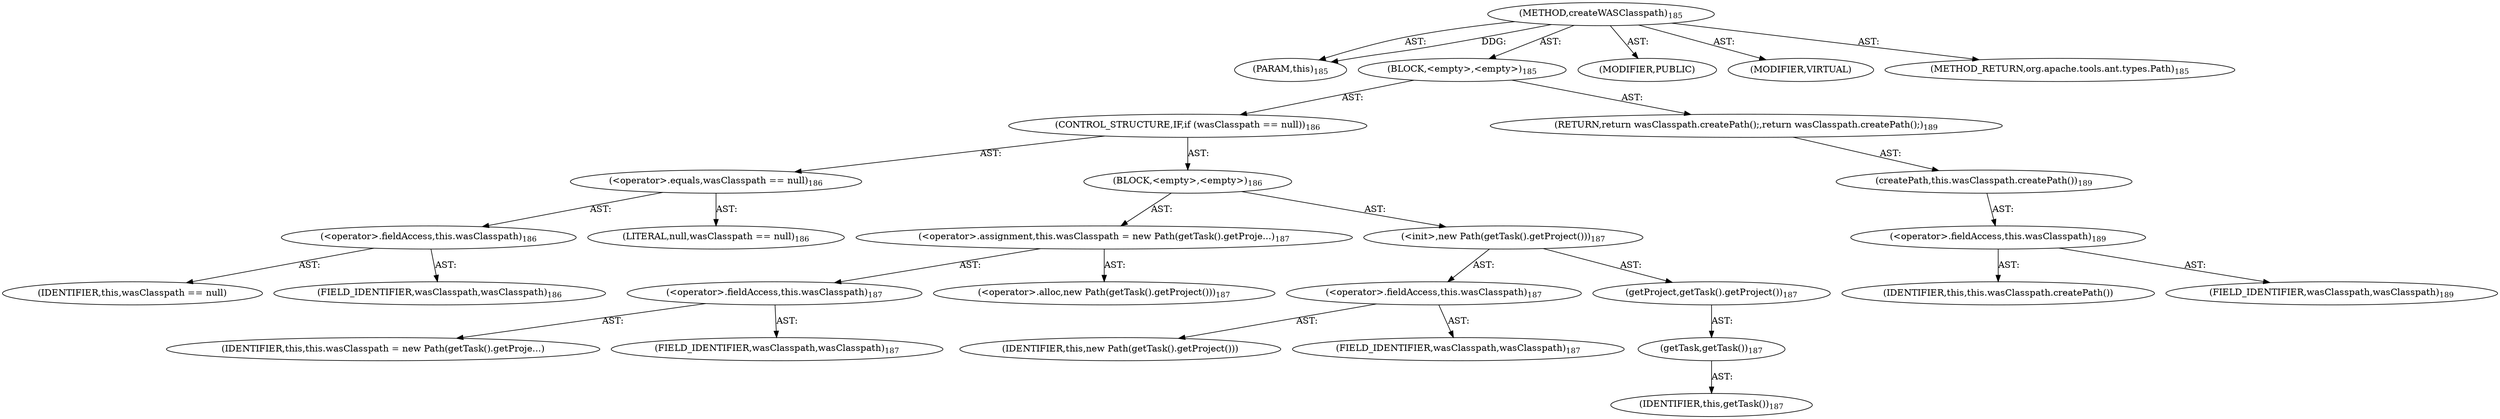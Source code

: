 digraph "createWASClasspath" {  
"111669149698" [label = <(METHOD,createWASClasspath)<SUB>185</SUB>> ]
"115964116992" [label = <(PARAM,this)<SUB>185</SUB>> ]
"25769803778" [label = <(BLOCK,&lt;empty&gt;,&lt;empty&gt;)<SUB>185</SUB>> ]
"47244640256" [label = <(CONTROL_STRUCTURE,IF,if (wasClasspath == null))<SUB>186</SUB>> ]
"30064771075" [label = <(&lt;operator&gt;.equals,wasClasspath == null)<SUB>186</SUB>> ]
"30064771076" [label = <(&lt;operator&gt;.fieldAccess,this.wasClasspath)<SUB>186</SUB>> ]
"68719476801" [label = <(IDENTIFIER,this,wasClasspath == null)> ]
"55834574848" [label = <(FIELD_IDENTIFIER,wasClasspath,wasClasspath)<SUB>186</SUB>> ]
"90194313226" [label = <(LITERAL,null,wasClasspath == null)<SUB>186</SUB>> ]
"25769803779" [label = <(BLOCK,&lt;empty&gt;,&lt;empty&gt;)<SUB>186</SUB>> ]
"30064771077" [label = <(&lt;operator&gt;.assignment,this.wasClasspath = new Path(getTask().getProje...)<SUB>187</SUB>> ]
"30064771078" [label = <(&lt;operator&gt;.fieldAccess,this.wasClasspath)<SUB>187</SUB>> ]
"68719476802" [label = <(IDENTIFIER,this,this.wasClasspath = new Path(getTask().getProje...)> ]
"55834574849" [label = <(FIELD_IDENTIFIER,wasClasspath,wasClasspath)<SUB>187</SUB>> ]
"30064771079" [label = <(&lt;operator&gt;.alloc,new Path(getTask().getProject()))<SUB>187</SUB>> ]
"30064771080" [label = <(&lt;init&gt;,new Path(getTask().getProject()))<SUB>187</SUB>> ]
"30064771081" [label = <(&lt;operator&gt;.fieldAccess,this.wasClasspath)<SUB>187</SUB>> ]
"68719476803" [label = <(IDENTIFIER,this,new Path(getTask().getProject()))> ]
"55834574850" [label = <(FIELD_IDENTIFIER,wasClasspath,wasClasspath)<SUB>187</SUB>> ]
"30064771082" [label = <(getProject,getTask().getProject())<SUB>187</SUB>> ]
"30064771083" [label = <(getTask,getTask())<SUB>187</SUB>> ]
"68719476736" [label = <(IDENTIFIER,this,getTask())<SUB>187</SUB>> ]
"146028888065" [label = <(RETURN,return wasClasspath.createPath();,return wasClasspath.createPath();)<SUB>189</SUB>> ]
"30064771084" [label = <(createPath,this.wasClasspath.createPath())<SUB>189</SUB>> ]
"30064771085" [label = <(&lt;operator&gt;.fieldAccess,this.wasClasspath)<SUB>189</SUB>> ]
"68719476804" [label = <(IDENTIFIER,this,this.wasClasspath.createPath())> ]
"55834574851" [label = <(FIELD_IDENTIFIER,wasClasspath,wasClasspath)<SUB>189</SUB>> ]
"133143986215" [label = <(MODIFIER,PUBLIC)> ]
"133143986216" [label = <(MODIFIER,VIRTUAL)> ]
"128849018882" [label = <(METHOD_RETURN,org.apache.tools.ant.types.Path)<SUB>185</SUB>> ]
  "111669149698" -> "115964116992"  [ label = "AST: "] 
  "111669149698" -> "25769803778"  [ label = "AST: "] 
  "111669149698" -> "133143986215"  [ label = "AST: "] 
  "111669149698" -> "133143986216"  [ label = "AST: "] 
  "111669149698" -> "128849018882"  [ label = "AST: "] 
  "25769803778" -> "47244640256"  [ label = "AST: "] 
  "25769803778" -> "146028888065"  [ label = "AST: "] 
  "47244640256" -> "30064771075"  [ label = "AST: "] 
  "47244640256" -> "25769803779"  [ label = "AST: "] 
  "30064771075" -> "30064771076"  [ label = "AST: "] 
  "30064771075" -> "90194313226"  [ label = "AST: "] 
  "30064771076" -> "68719476801"  [ label = "AST: "] 
  "30064771076" -> "55834574848"  [ label = "AST: "] 
  "25769803779" -> "30064771077"  [ label = "AST: "] 
  "25769803779" -> "30064771080"  [ label = "AST: "] 
  "30064771077" -> "30064771078"  [ label = "AST: "] 
  "30064771077" -> "30064771079"  [ label = "AST: "] 
  "30064771078" -> "68719476802"  [ label = "AST: "] 
  "30064771078" -> "55834574849"  [ label = "AST: "] 
  "30064771080" -> "30064771081"  [ label = "AST: "] 
  "30064771080" -> "30064771082"  [ label = "AST: "] 
  "30064771081" -> "68719476803"  [ label = "AST: "] 
  "30064771081" -> "55834574850"  [ label = "AST: "] 
  "30064771082" -> "30064771083"  [ label = "AST: "] 
  "30064771083" -> "68719476736"  [ label = "AST: "] 
  "146028888065" -> "30064771084"  [ label = "AST: "] 
  "30064771084" -> "30064771085"  [ label = "AST: "] 
  "30064771085" -> "68719476804"  [ label = "AST: "] 
  "30064771085" -> "55834574851"  [ label = "AST: "] 
  "111669149698" -> "115964116992"  [ label = "DDG: "] 
}
